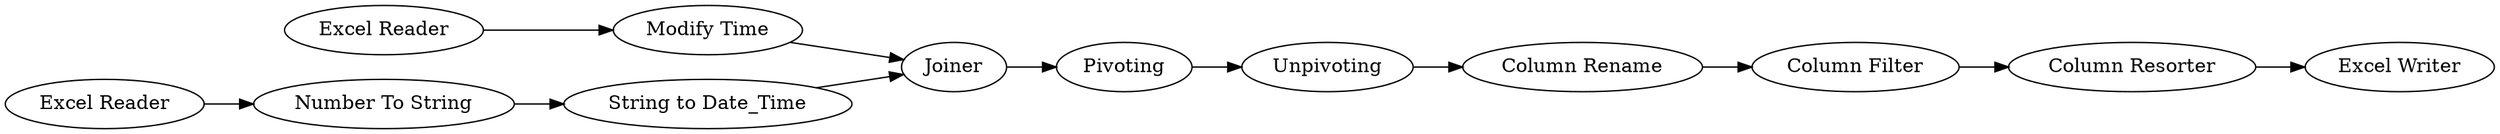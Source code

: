 digraph {
	1 [label="Excel Reader"]
	2 [label="Excel Reader"]
	3 [label="Modify Time"]
	4 [label="Number To String"]
	5 [label="String to Date_Time"]
	6 [label=Joiner]
	7 [label=Pivoting]
	9 [label="Column Rename"]
	11 [label="Column Filter"]
	12 [label="Column Resorter"]
	13 [label="Excel Writer"]
	14 [label=Unpivoting]
	1 -> 3
	2 -> 4
	3 -> 6
	4 -> 5
	5 -> 6
	6 -> 7
	7 -> 14
	9 -> 11
	11 -> 12
	12 -> 13
	14 -> 9
	rankdir=LR
}
